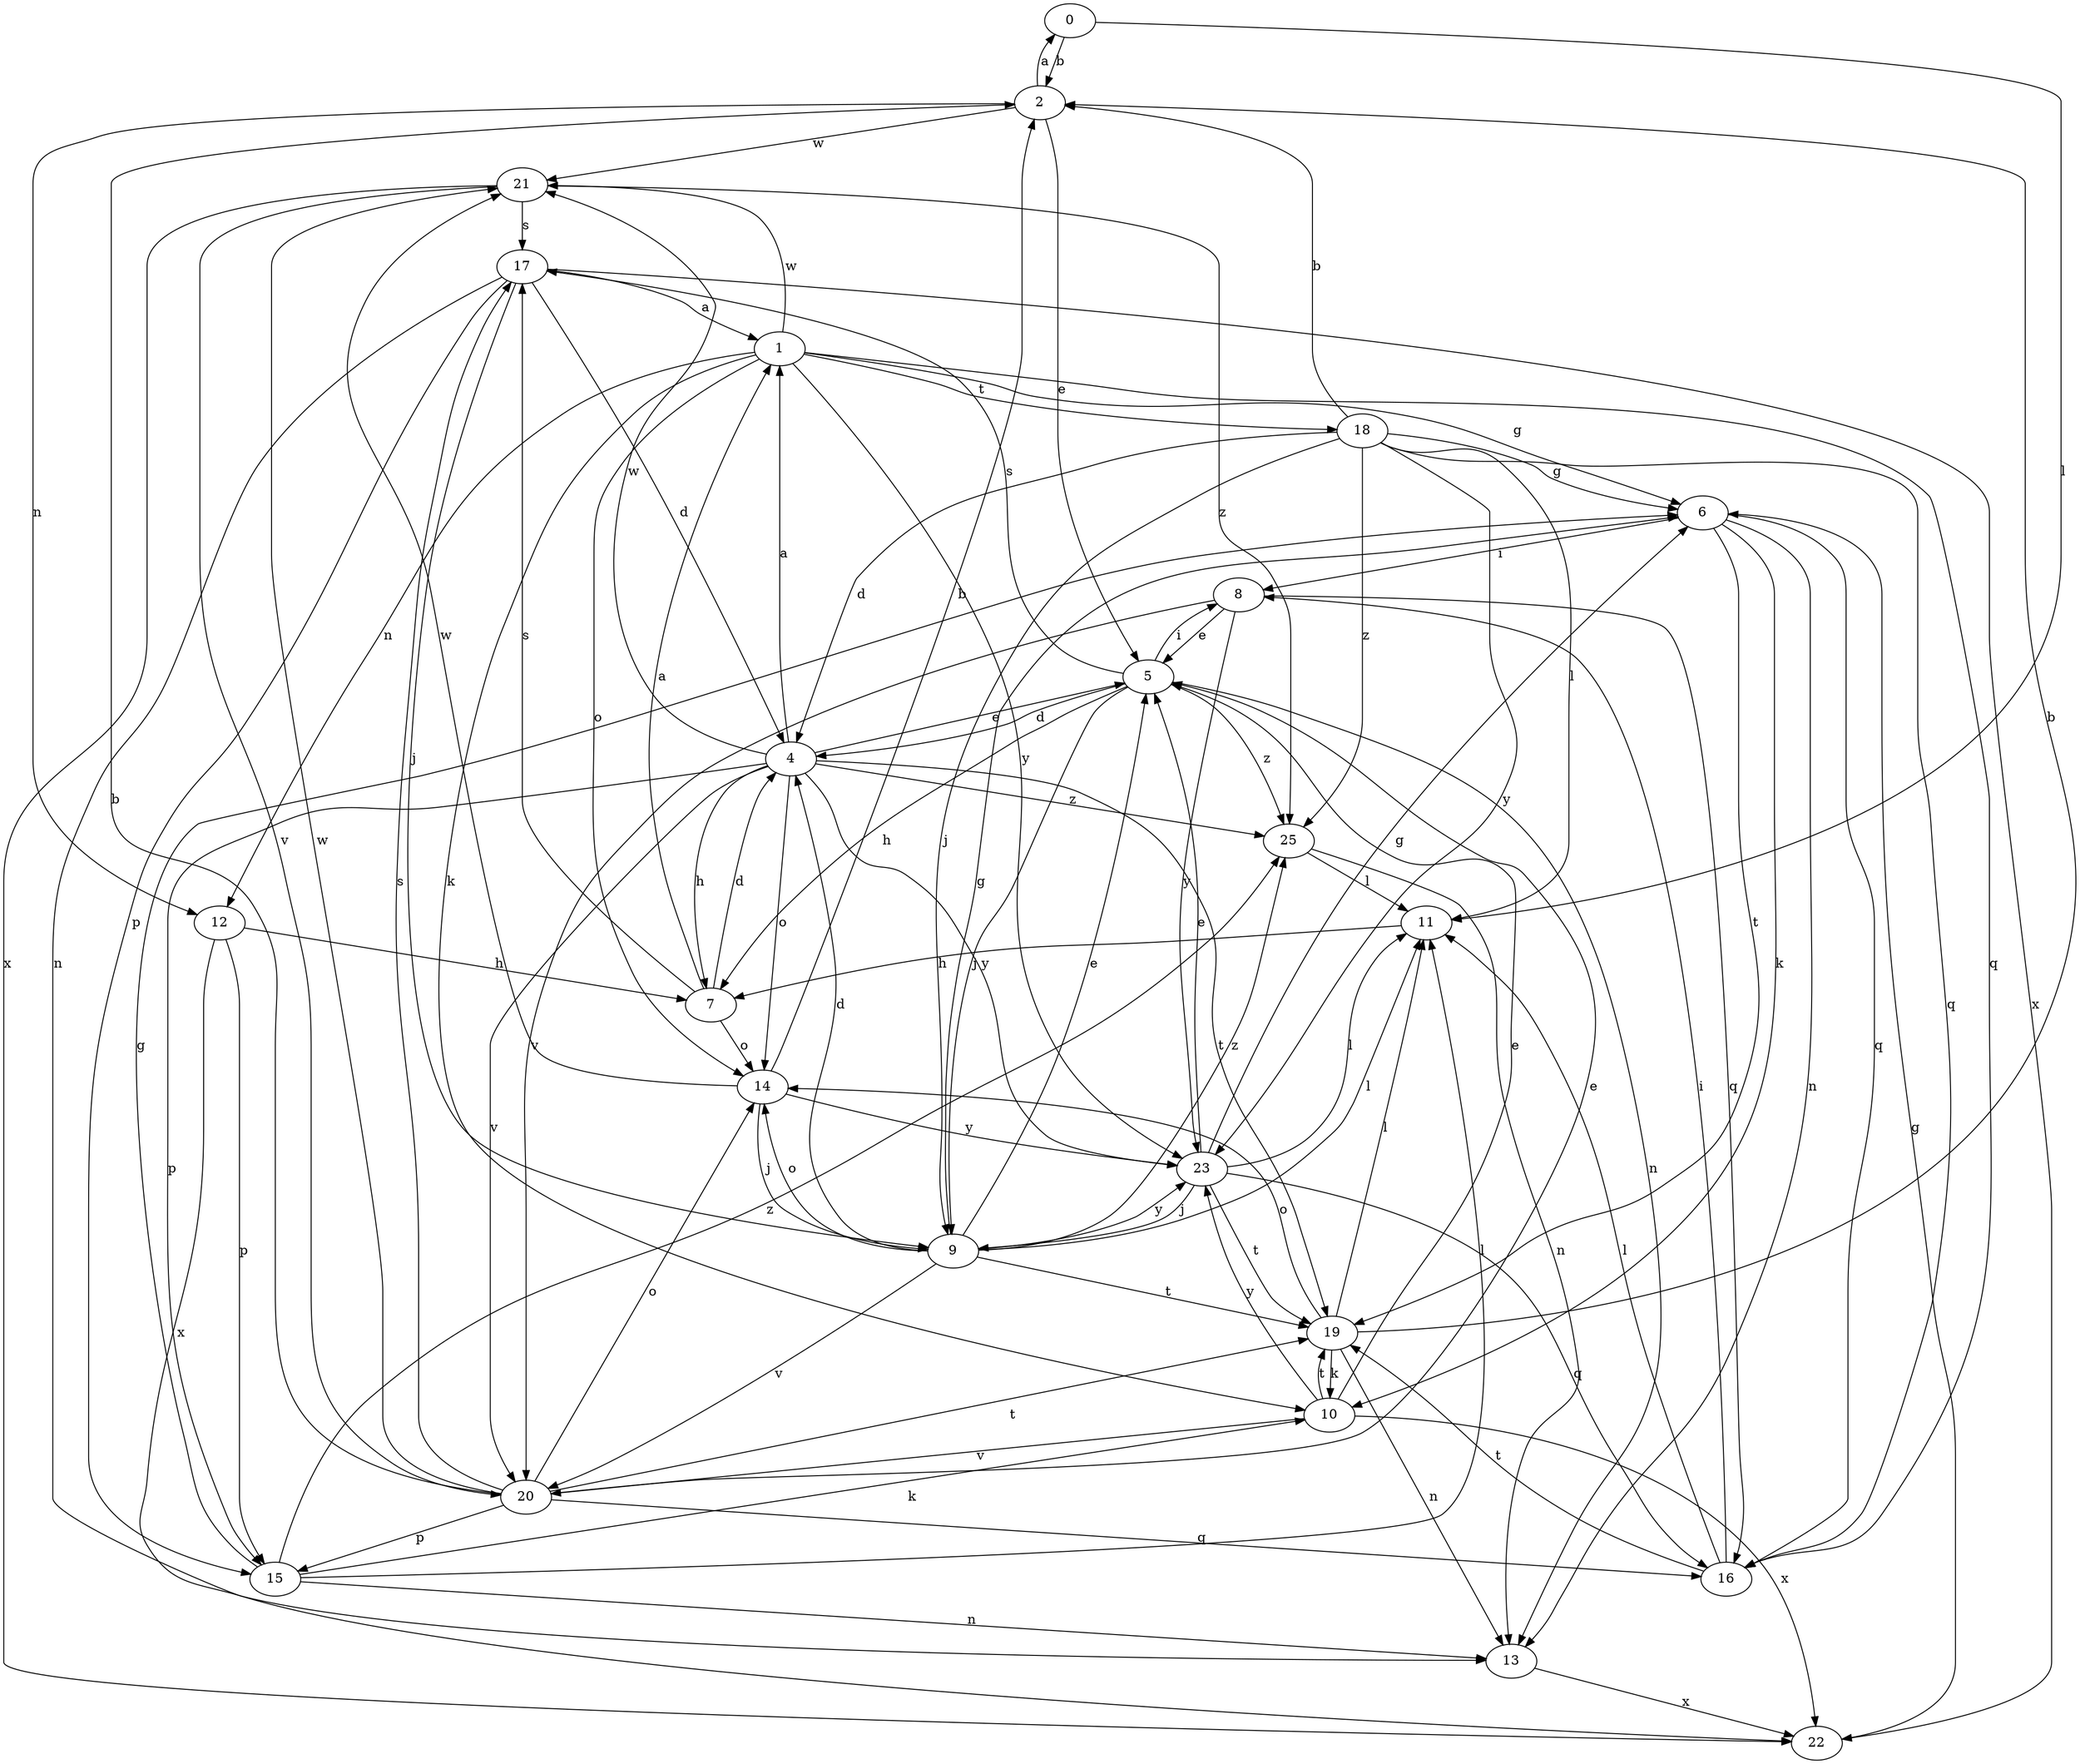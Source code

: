 strict digraph  {
0;
1;
2;
4;
5;
6;
7;
8;
9;
10;
11;
12;
13;
14;
15;
16;
17;
18;
19;
20;
21;
22;
23;
25;
0 -> 2  [label=b];
0 -> 11  [label=l];
1 -> 6  [label=g];
1 -> 10  [label=k];
1 -> 12  [label=n];
1 -> 14  [label=o];
1 -> 16  [label=q];
1 -> 18  [label=t];
1 -> 21  [label=w];
1 -> 23  [label=y];
2 -> 0  [label=a];
2 -> 5  [label=e];
2 -> 12  [label=n];
2 -> 21  [label=w];
4 -> 1  [label=a];
4 -> 5  [label=e];
4 -> 7  [label=h];
4 -> 14  [label=o];
4 -> 15  [label=p];
4 -> 19  [label=t];
4 -> 20  [label=v];
4 -> 21  [label=w];
4 -> 23  [label=y];
4 -> 25  [label=z];
5 -> 4  [label=d];
5 -> 7  [label=h];
5 -> 8  [label=i];
5 -> 9  [label=j];
5 -> 13  [label=n];
5 -> 17  [label=s];
5 -> 25  [label=z];
6 -> 8  [label=i];
6 -> 10  [label=k];
6 -> 13  [label=n];
6 -> 16  [label=q];
6 -> 19  [label=t];
7 -> 1  [label=a];
7 -> 4  [label=d];
7 -> 14  [label=o];
7 -> 17  [label=s];
8 -> 5  [label=e];
8 -> 16  [label=q];
8 -> 20  [label=v];
8 -> 23  [label=y];
9 -> 4  [label=d];
9 -> 5  [label=e];
9 -> 6  [label=g];
9 -> 11  [label=l];
9 -> 14  [label=o];
9 -> 19  [label=t];
9 -> 20  [label=v];
9 -> 23  [label=y];
9 -> 25  [label=z];
10 -> 5  [label=e];
10 -> 19  [label=t];
10 -> 20  [label=v];
10 -> 22  [label=x];
10 -> 23  [label=y];
11 -> 7  [label=h];
12 -> 7  [label=h];
12 -> 15  [label=p];
12 -> 22  [label=x];
13 -> 22  [label=x];
14 -> 2  [label=b];
14 -> 9  [label=j];
14 -> 21  [label=w];
14 -> 23  [label=y];
15 -> 6  [label=g];
15 -> 10  [label=k];
15 -> 11  [label=l];
15 -> 13  [label=n];
15 -> 25  [label=z];
16 -> 8  [label=i];
16 -> 11  [label=l];
16 -> 19  [label=t];
17 -> 1  [label=a];
17 -> 4  [label=d];
17 -> 9  [label=j];
17 -> 13  [label=n];
17 -> 15  [label=p];
17 -> 22  [label=x];
18 -> 2  [label=b];
18 -> 4  [label=d];
18 -> 6  [label=g];
18 -> 9  [label=j];
18 -> 11  [label=l];
18 -> 16  [label=q];
18 -> 23  [label=y];
18 -> 25  [label=z];
19 -> 2  [label=b];
19 -> 10  [label=k];
19 -> 11  [label=l];
19 -> 13  [label=n];
19 -> 14  [label=o];
20 -> 2  [label=b];
20 -> 5  [label=e];
20 -> 14  [label=o];
20 -> 15  [label=p];
20 -> 16  [label=q];
20 -> 17  [label=s];
20 -> 19  [label=t];
20 -> 21  [label=w];
21 -> 17  [label=s];
21 -> 20  [label=v];
21 -> 22  [label=x];
21 -> 25  [label=z];
22 -> 6  [label=g];
23 -> 5  [label=e];
23 -> 6  [label=g];
23 -> 9  [label=j];
23 -> 11  [label=l];
23 -> 16  [label=q];
23 -> 19  [label=t];
25 -> 11  [label=l];
25 -> 13  [label=n];
}
